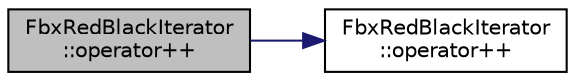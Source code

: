 digraph "FbxRedBlackIterator::operator++"
{
  edge [fontname="Helvetica",fontsize="10",labelfontname="Helvetica",labelfontsize="10"];
  node [fontname="Helvetica",fontsize="10",shape=record];
  rankdir="LR";
  Node16 [label="FbxRedBlackIterator\l::operator++",height=0.2,width=0.4,color="black", fillcolor="grey75", style="filled", fontcolor="black"];
  Node16 -> Node17 [color="midnightblue",fontsize="10",style="solid"];
  Node17 [label="FbxRedBlackIterator\l::operator++",height=0.2,width=0.4,color="black", fillcolor="white", style="filled",URL="$class_fbx_red_black_iterator.html#a1ea196cc2fcdc233f26ba205741c8d08"];
}
